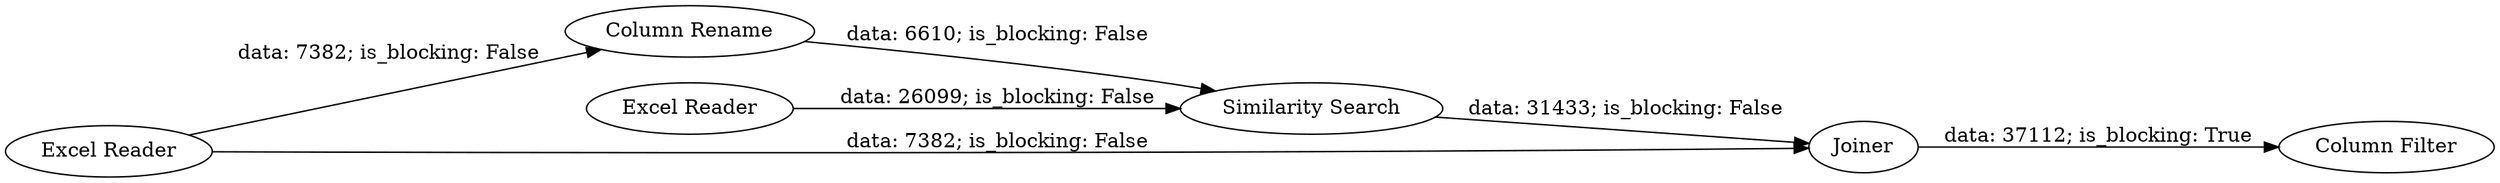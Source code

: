 digraph {
	"-5188500588392510683_6" [label="Column Filter"]
	"-5188500588392510683_4" [label="Similarity Search"]
	"-5188500588392510683_2" [label="Excel Reader"]
	"-5188500588392510683_5" [label=Joiner]
	"-5188500588392510683_1" [label="Excel Reader"]
	"-5188500588392510683_3" [label="Column Rename"]
	"-5188500588392510683_3" -> "-5188500588392510683_4" [label="data: 6610; is_blocking: False"]
	"-5188500588392510683_2" -> "-5188500588392510683_4" [label="data: 26099; is_blocking: False"]
	"-5188500588392510683_1" -> "-5188500588392510683_5" [label="data: 7382; is_blocking: False"]
	"-5188500588392510683_5" -> "-5188500588392510683_6" [label="data: 37112; is_blocking: True"]
	"-5188500588392510683_1" -> "-5188500588392510683_3" [label="data: 7382; is_blocking: False"]
	"-5188500588392510683_4" -> "-5188500588392510683_5" [label="data: 31433; is_blocking: False"]
	rankdir=LR
}
